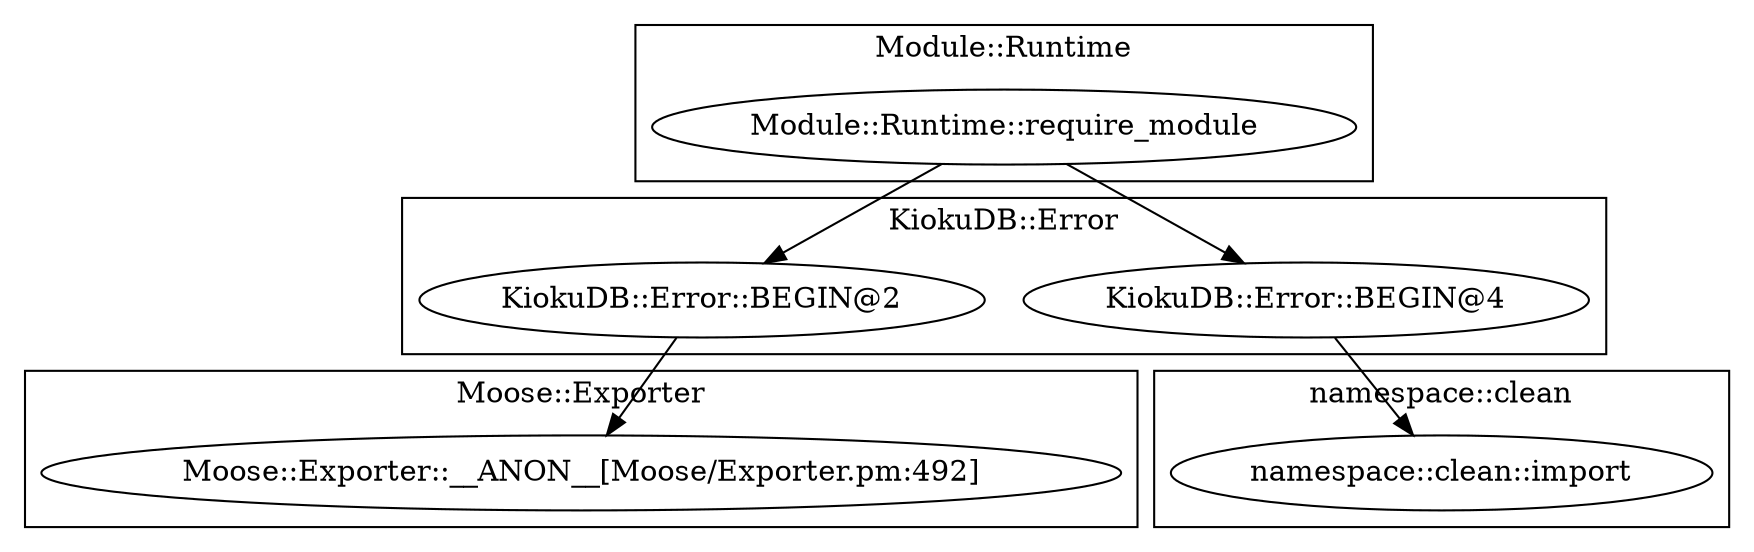 digraph {
graph [overlap=false]
subgraph cluster_KiokuDB_Error {
	label="KiokuDB::Error";
	"KiokuDB::Error::BEGIN@2";
	"KiokuDB::Error::BEGIN@4";
}
subgraph cluster_namespace_clean {
	label="namespace::clean";
	"namespace::clean::import";
}
subgraph cluster_Module_Runtime {
	label="Module::Runtime";
	"Module::Runtime::require_module";
}
subgraph cluster_Moose_Exporter {
	label="Moose::Exporter";
	"Moose::Exporter::__ANON__[Moose/Exporter.pm:492]";
}
"KiokuDB::Error::BEGIN@4" -> "namespace::clean::import";
"KiokuDB::Error::BEGIN@2" -> "Moose::Exporter::__ANON__[Moose/Exporter.pm:492]";
"Module::Runtime::require_module" -> "KiokuDB::Error::BEGIN@4";
"Module::Runtime::require_module" -> "KiokuDB::Error::BEGIN@2";
}
